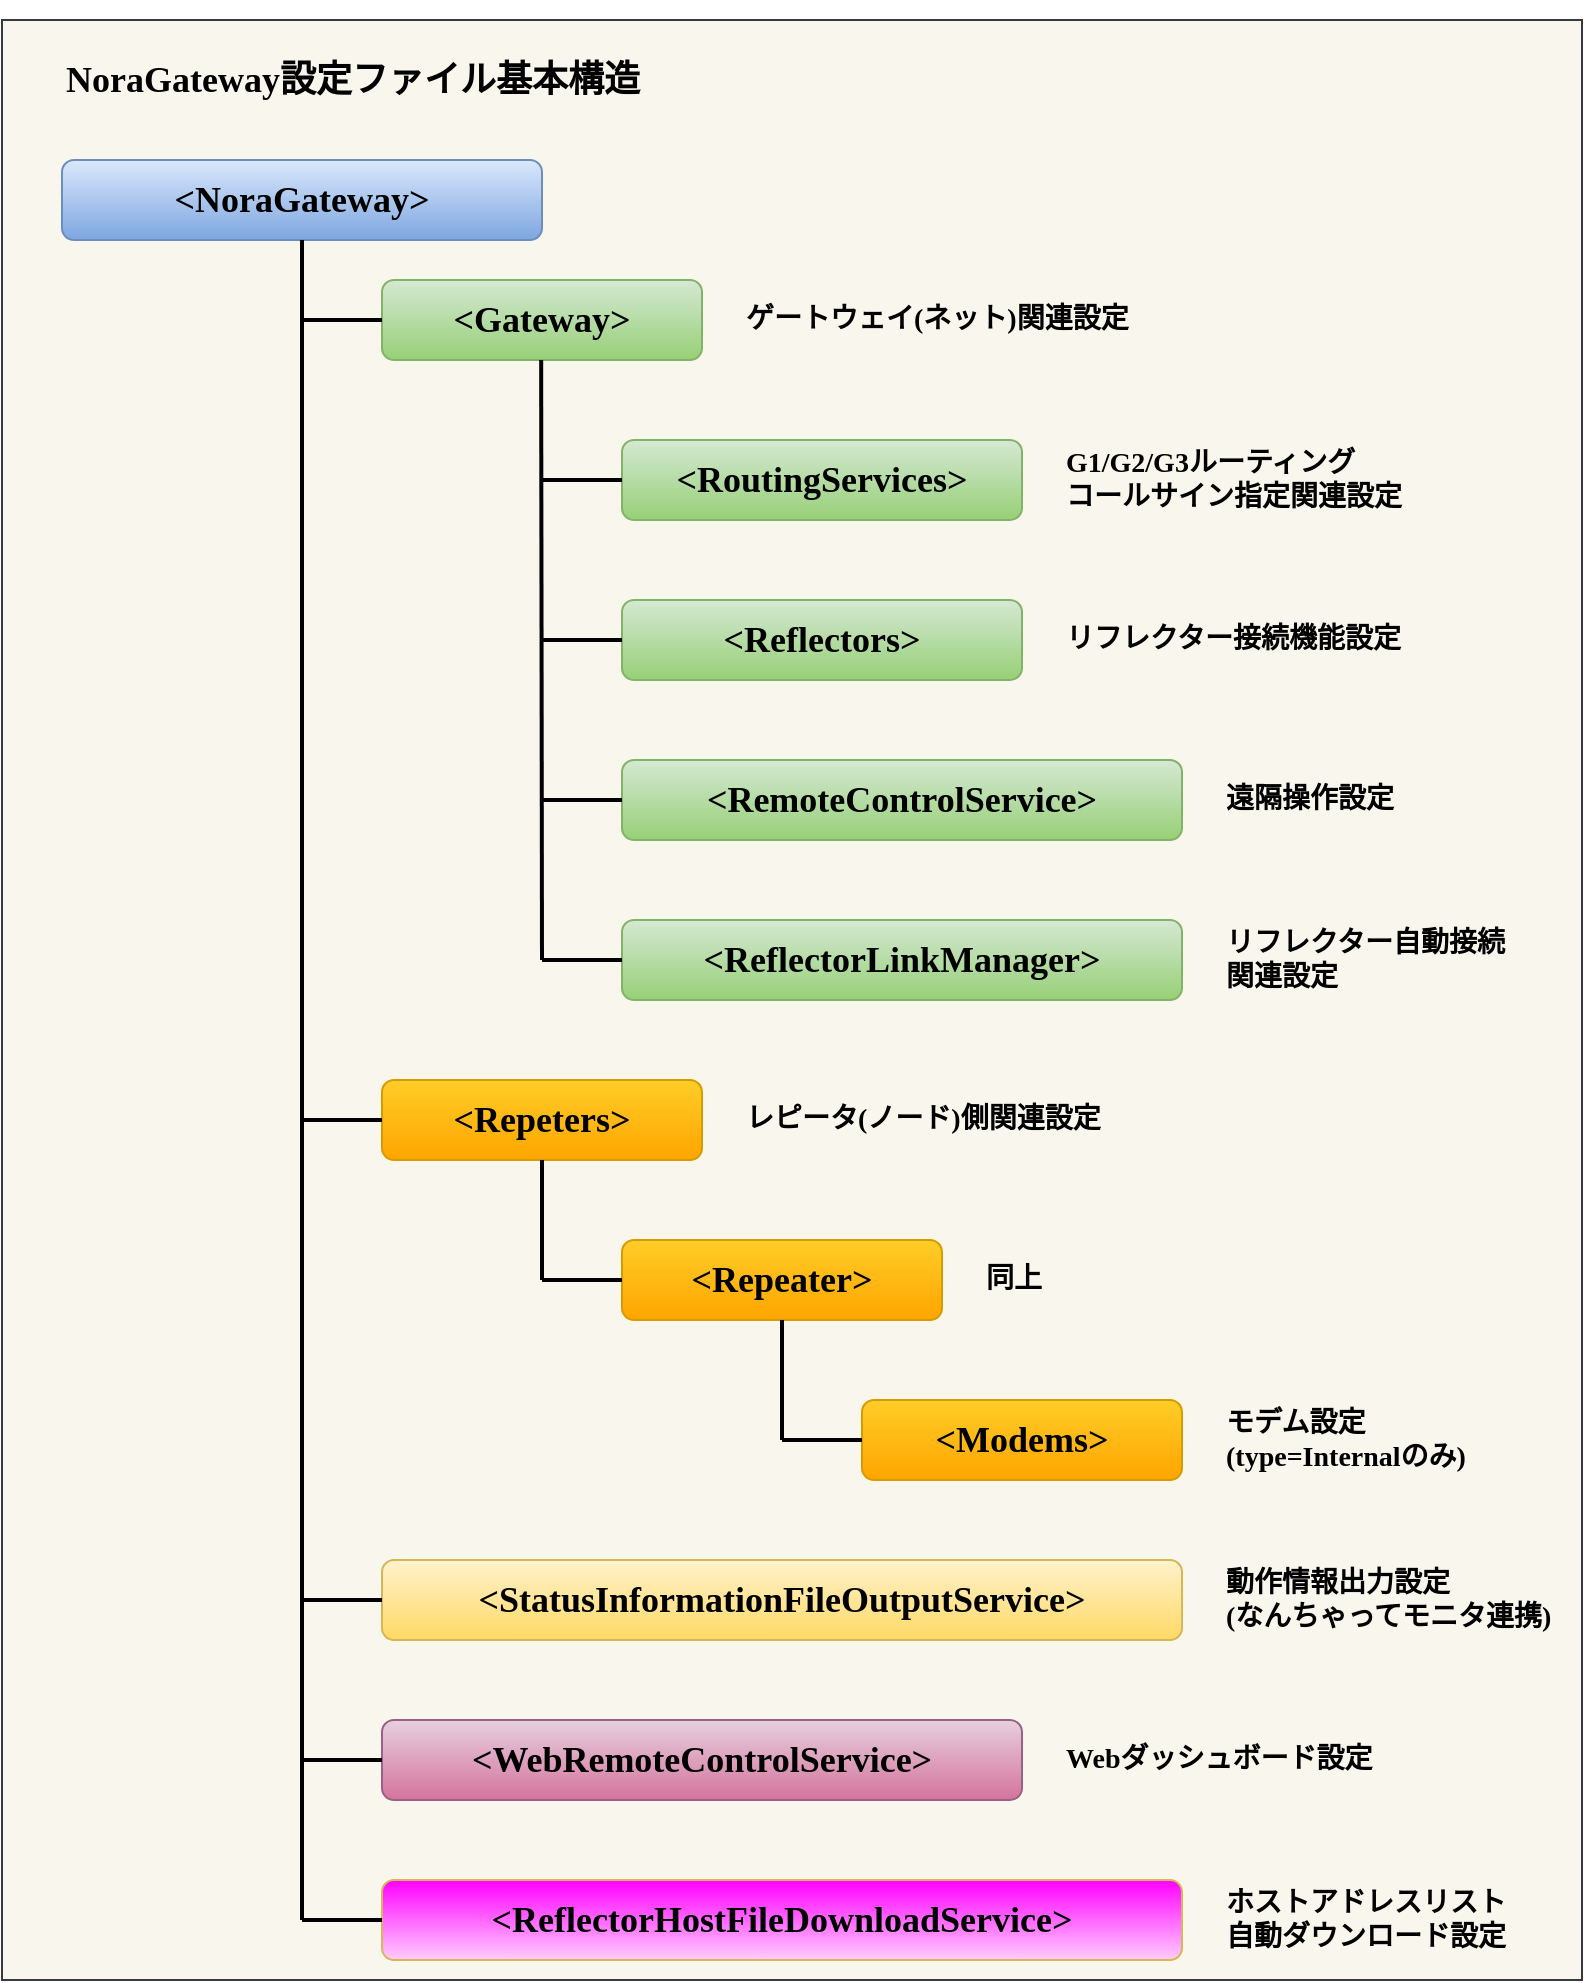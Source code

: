 <mxfile version="13.0.3" type="device"><diagram id="TCPhjLmrihTW3mp21eij" name="Page-1"><mxGraphModel dx="1551" dy="957" grid="1" gridSize="10" guides="1" tooltips="1" connect="1" arrows="1" fold="1" page="1" pageScale="1" pageWidth="827" pageHeight="1169" math="0" shadow="0"><root><mxCell id="0"/><mxCell id="1" parent="0"/><mxCell id="Yj4Vf9ja6bGo6KWghQ8i-46" value="" style="rounded=0;whiteSpace=wrap;html=1;fillColor=#f9f7ed;fontFamily=Meiryo;fontSize=14;align=left;strokeColor=#36393d;" vertex="1" parent="1"><mxGeometry x="10" y="10" width="790" height="980" as="geometry"/></mxCell><mxCell id="Yj4Vf9ja6bGo6KWghQ8i-3" value="NoraGateway設定ファイル基本構造" style="text;html=1;strokeColor=none;fillColor=none;align=left;verticalAlign=middle;whiteSpace=wrap;rounded=0;fontStyle=1;fontFamily=Meiryo;fontSize=18;" vertex="1" parent="1"><mxGeometry x="40" width="360" height="80" as="geometry"/></mxCell><mxCell id="Yj4Vf9ja6bGo6KWghQ8i-4" value="&amp;lt;NoraGateway&amp;gt;" style="rounded=1;whiteSpace=wrap;html=1;fontFamily=Meiryo;fontSize=18;align=center;gradientColor=#7ea6e0;fillColor=#dae8fc;strokeColor=#6c8ebf;fontStyle=1" vertex="1" parent="1"><mxGeometry x="40" y="80" width="240" height="40" as="geometry"/></mxCell><mxCell id="Yj4Vf9ja6bGo6KWghQ8i-7" value="&amp;lt;Gateway&amp;gt;" style="rounded=1;whiteSpace=wrap;html=1;fontFamily=Meiryo;fontSize=18;align=center;gradientColor=#97d077;fillColor=#d5e8d4;strokeColor=#82b366;fontStyle=1" vertex="1" parent="1"><mxGeometry x="200" y="140" width="160" height="40" as="geometry"/></mxCell><mxCell id="Yj4Vf9ja6bGo6KWghQ8i-8" value="" style="endArrow=none;html=1;fontFamily=Meiryo;fontSize=18;entryX=0.5;entryY=1;entryDx=0;entryDy=0;strokeWidth=2;" edge="1" parent="1" target="Yj4Vf9ja6bGo6KWghQ8i-4"><mxGeometry width="50" height="50" relative="1" as="geometry"><mxPoint x="160" y="960" as="sourcePoint"/><mxPoint x="100" y="160" as="targetPoint"/></mxGeometry></mxCell><mxCell id="Yj4Vf9ja6bGo6KWghQ8i-9" value="&amp;lt;RoutingServices&amp;gt;" style="rounded=1;whiteSpace=wrap;html=1;fontFamily=Meiryo;fontSize=18;align=center;gradientColor=#97d077;fillColor=#d5e8d4;strokeColor=#82b366;fontStyle=1" vertex="1" parent="1"><mxGeometry x="320" y="220" width="200" height="40" as="geometry"/></mxCell><mxCell id="Yj4Vf9ja6bGo6KWghQ8i-10" value="" style="endArrow=none;html=1;strokeWidth=2;fontFamily=Meiryo;fontSize=18;entryX=0;entryY=0.5;entryDx=0;entryDy=0;" edge="1" parent="1" target="Yj4Vf9ja6bGo6KWghQ8i-7"><mxGeometry width="50" height="50" relative="1" as="geometry"><mxPoint x="160" y="160" as="sourcePoint"/><mxPoint x="130" y="180" as="targetPoint"/></mxGeometry></mxCell><mxCell id="Yj4Vf9ja6bGo6KWghQ8i-11" value="" style="endArrow=none;html=1;fontFamily=Meiryo;fontSize=18;entryX=0.5;entryY=1;entryDx=0;entryDy=0;strokeWidth=2;" edge="1" parent="1"><mxGeometry width="50" height="50" relative="1" as="geometry"><mxPoint x="280" y="480" as="sourcePoint"/><mxPoint x="279.58" y="180" as="targetPoint"/></mxGeometry></mxCell><mxCell id="Yj4Vf9ja6bGo6KWghQ8i-12" value="&amp;lt;Reflectors&amp;gt;" style="rounded=1;whiteSpace=wrap;html=1;fontFamily=Meiryo;fontSize=18;align=center;gradientColor=#97d077;fillColor=#d5e8d4;strokeColor=#82b366;fontStyle=1" vertex="1" parent="1"><mxGeometry x="320" y="300" width="200" height="40" as="geometry"/></mxCell><mxCell id="Yj4Vf9ja6bGo6KWghQ8i-13" value="&amp;lt;RemoteControlService&amp;gt;" style="rounded=1;whiteSpace=wrap;html=1;fontFamily=Meiryo;fontSize=18;align=center;gradientColor=#97d077;fillColor=#d5e8d4;strokeColor=#82b366;fontStyle=1" vertex="1" parent="1"><mxGeometry x="320" y="380" width="280" height="40" as="geometry"/></mxCell><mxCell id="Yj4Vf9ja6bGo6KWghQ8i-14" value="&amp;lt;ReflectorLinkManager&amp;gt;" style="rounded=1;whiteSpace=wrap;html=1;fontFamily=Meiryo;fontSize=18;align=center;gradientColor=#97d077;fillColor=#d5e8d4;strokeColor=#82b366;fontStyle=1" vertex="1" parent="1"><mxGeometry x="320" y="460" width="280" height="40" as="geometry"/></mxCell><mxCell id="Yj4Vf9ja6bGo6KWghQ8i-15" value="" style="endArrow=none;html=1;strokeWidth=2;fontFamily=Meiryo;fontSize=18;entryX=0;entryY=0.5;entryDx=0;entryDy=0;" edge="1" parent="1" target="Yj4Vf9ja6bGo6KWghQ8i-9"><mxGeometry width="50" height="50" relative="1" as="geometry"><mxPoint x="280" y="240" as="sourcePoint"/><mxPoint x="240" y="240" as="targetPoint"/></mxGeometry></mxCell><mxCell id="Yj4Vf9ja6bGo6KWghQ8i-16" value="" style="endArrow=none;html=1;strokeWidth=2;fontFamily=Meiryo;fontSize=18;entryX=0;entryY=0.5;entryDx=0;entryDy=0;" edge="1" parent="1" target="Yj4Vf9ja6bGo6KWghQ8i-12"><mxGeometry width="50" height="50" relative="1" as="geometry"><mxPoint x="280" y="320" as="sourcePoint"/><mxPoint x="240" y="320" as="targetPoint"/></mxGeometry></mxCell><mxCell id="Yj4Vf9ja6bGo6KWghQ8i-17" value="" style="endArrow=none;html=1;strokeWidth=2;fontFamily=Meiryo;fontSize=18;entryX=0;entryY=0.5;entryDx=0;entryDy=0;" edge="1" parent="1" target="Yj4Vf9ja6bGo6KWghQ8i-13"><mxGeometry width="50" height="50" relative="1" as="geometry"><mxPoint x="280" y="400" as="sourcePoint"/><mxPoint x="240" y="410" as="targetPoint"/></mxGeometry></mxCell><mxCell id="Yj4Vf9ja6bGo6KWghQ8i-18" value="" style="endArrow=none;html=1;strokeWidth=2;fontFamily=Meiryo;fontSize=18;entryX=0;entryY=0.5;entryDx=0;entryDy=0;" edge="1" parent="1" target="Yj4Vf9ja6bGo6KWghQ8i-14"><mxGeometry width="50" height="50" relative="1" as="geometry"><mxPoint x="280" y="480" as="sourcePoint"/><mxPoint x="260" y="480" as="targetPoint"/></mxGeometry></mxCell><mxCell id="Yj4Vf9ja6bGo6KWghQ8i-19" value="&amp;lt;Repeters&amp;gt;" style="rounded=1;whiteSpace=wrap;html=1;fontFamily=Meiryo;fontSize=18;align=center;gradientColor=#ffa500;fillColor=#ffcd28;strokeColor=#d79b00;fontStyle=1" vertex="1" parent="1"><mxGeometry x="200" y="540" width="160" height="40" as="geometry"/></mxCell><mxCell id="Yj4Vf9ja6bGo6KWghQ8i-20" value="" style="endArrow=none;html=1;strokeWidth=2;fontFamily=Meiryo;fontSize=18;entryX=0;entryY=0.5;entryDx=0;entryDy=0;" edge="1" parent="1" target="Yj4Vf9ja6bGo6KWghQ8i-19"><mxGeometry width="50" height="50" relative="1" as="geometry"><mxPoint x="160" y="560" as="sourcePoint"/><mxPoint x="120" y="560" as="targetPoint"/></mxGeometry></mxCell><mxCell id="Yj4Vf9ja6bGo6KWghQ8i-21" value="&amp;lt;Repeater&amp;gt;" style="rounded=1;whiteSpace=wrap;html=1;fontFamily=Meiryo;fontSize=18;align=center;gradientColor=#ffa500;fillColor=#ffcd28;strokeColor=#d79b00;fontStyle=1" vertex="1" parent="1"><mxGeometry x="320" y="620" width="160" height="40" as="geometry"/></mxCell><mxCell id="Yj4Vf9ja6bGo6KWghQ8i-22" value="&amp;lt;Modems&amp;gt;" style="rounded=1;whiteSpace=wrap;html=1;fontFamily=Meiryo;fontSize=18;align=center;gradientColor=#ffa500;fillColor=#ffcd28;strokeColor=#d79b00;fontStyle=1" vertex="1" parent="1"><mxGeometry x="440" y="700" width="160" height="40" as="geometry"/></mxCell><mxCell id="Yj4Vf9ja6bGo6KWghQ8i-23" value="&amp;lt;StatusInformationFileOutputService&amp;gt;" style="rounded=1;whiteSpace=wrap;html=1;fontFamily=Meiryo;fontSize=18;align=center;gradientColor=#ffd966;fillColor=#fff2cc;strokeColor=#d6b656;fontStyle=1" vertex="1" parent="1"><mxGeometry x="200" y="780" width="400" height="40" as="geometry"/></mxCell><mxCell id="Yj4Vf9ja6bGo6KWghQ8i-24" value="&amp;lt;WebRemoteControlService&amp;gt;" style="rounded=1;whiteSpace=wrap;html=1;fontFamily=Meiryo;fontSize=18;align=center;gradientColor=#d5739d;fillColor=#e6d0de;strokeColor=#996185;fontStyle=1" vertex="1" parent="1"><mxGeometry x="200" y="860" width="320" height="40" as="geometry"/></mxCell><mxCell id="Yj4Vf9ja6bGo6KWghQ8i-25" value="&amp;lt;ReflectorHostFileDownloadService&amp;gt;" style="rounded=1;whiteSpace=wrap;html=1;fontFamily=Meiryo;fontSize=18;align=center;gradientColor=#FFCCFF;fillColor=#FF00FF;strokeColor=#d6b656;fontStyle=1" vertex="1" parent="1"><mxGeometry x="200" y="940" width="400" height="40" as="geometry"/></mxCell><mxCell id="Yj4Vf9ja6bGo6KWghQ8i-27" value="" style="endArrow=none;html=1;strokeWidth=2;fontFamily=Meiryo;fontSize=18;entryX=0;entryY=0.5;entryDx=0;entryDy=0;" edge="1" parent="1" target="Yj4Vf9ja6bGo6KWghQ8i-23"><mxGeometry width="50" height="50" relative="1" as="geometry"><mxPoint x="160" y="800" as="sourcePoint"/><mxPoint x="80" y="840" as="targetPoint"/></mxGeometry></mxCell><mxCell id="Yj4Vf9ja6bGo6KWghQ8i-28" value="" style="endArrow=none;html=1;strokeWidth=2;fontFamily=Meiryo;fontSize=18;entryX=0;entryY=0.5;entryDx=0;entryDy=0;" edge="1" parent="1" target="Yj4Vf9ja6bGo6KWghQ8i-24"><mxGeometry width="50" height="50" relative="1" as="geometry"><mxPoint x="160" y="880" as="sourcePoint"/><mxPoint x="120" y="880" as="targetPoint"/></mxGeometry></mxCell><mxCell id="Yj4Vf9ja6bGo6KWghQ8i-29" value="" style="endArrow=none;html=1;strokeWidth=2;fontFamily=Meiryo;fontSize=18;entryX=0;entryY=0.5;entryDx=0;entryDy=0;" edge="1" parent="1" target="Yj4Vf9ja6bGo6KWghQ8i-25"><mxGeometry width="50" height="50" relative="1" as="geometry"><mxPoint x="160" y="960" as="sourcePoint"/><mxPoint x="120" y="960" as="targetPoint"/></mxGeometry></mxCell><mxCell id="Yj4Vf9ja6bGo6KWghQ8i-30" value="" style="endArrow=none;html=1;strokeWidth=2;fontFamily=Meiryo;fontSize=18;entryX=0.5;entryY=1;entryDx=0;entryDy=0;" edge="1" parent="1" target="Yj4Vf9ja6bGo6KWghQ8i-19"><mxGeometry width="50" height="50" relative="1" as="geometry"><mxPoint x="280" y="640" as="sourcePoint"/><mxPoint x="240" y="640" as="targetPoint"/></mxGeometry></mxCell><mxCell id="Yj4Vf9ja6bGo6KWghQ8i-31" value="" style="endArrow=none;html=1;strokeWidth=2;fontFamily=Meiryo;fontSize=18;entryX=0;entryY=0.5;entryDx=0;entryDy=0;" edge="1" parent="1" target="Yj4Vf9ja6bGo6KWghQ8i-21"><mxGeometry width="50" height="50" relative="1" as="geometry"><mxPoint x="280" y="640" as="sourcePoint"/><mxPoint x="280" y="680" as="targetPoint"/></mxGeometry></mxCell><mxCell id="Yj4Vf9ja6bGo6KWghQ8i-32" value="" style="endArrow=none;html=1;strokeWidth=2;fontFamily=Meiryo;fontSize=18;entryX=0;entryY=0.5;entryDx=0;entryDy=0;" edge="1" parent="1" target="Yj4Vf9ja6bGo6KWghQ8i-22"><mxGeometry width="50" height="50" relative="1" as="geometry"><mxPoint x="400" y="720" as="sourcePoint"/><mxPoint x="280" y="720" as="targetPoint"/></mxGeometry></mxCell><mxCell id="Yj4Vf9ja6bGo6KWghQ8i-33" value="" style="endArrow=none;html=1;strokeWidth=2;fontFamily=Meiryo;fontSize=18;exitX=0.5;exitY=1;exitDx=0;exitDy=0;" edge="1" parent="1" source="Yj4Vf9ja6bGo6KWghQ8i-21"><mxGeometry width="50" height="50" relative="1" as="geometry"><mxPoint x="350" y="770" as="sourcePoint"/><mxPoint x="400" y="720" as="targetPoint"/></mxGeometry></mxCell><mxCell id="Yj4Vf9ja6bGo6KWghQ8i-34" value="ゲートウェイ(ネット)関連設定" style="text;html=1;strokeColor=none;fillColor=none;align=left;verticalAlign=middle;whiteSpace=wrap;rounded=0;fontFamily=Meiryo;fontSize=14;fontStyle=1" vertex="1" parent="1"><mxGeometry x="380" y="140" width="420" height="40" as="geometry"/></mxCell><mxCell id="Yj4Vf9ja6bGo6KWghQ8i-35" value="G1/G2/G3ルーティング&lt;br&gt;コールサイン指定関連設定" style="text;html=1;strokeColor=none;fillColor=none;align=left;verticalAlign=middle;whiteSpace=wrap;rounded=0;fontFamily=Meiryo;fontSize=14;fontStyle=1" vertex="1" parent="1"><mxGeometry x="540" y="220" width="260" height="40" as="geometry"/></mxCell><mxCell id="Yj4Vf9ja6bGo6KWghQ8i-36" value="リフレクター接続機能設定" style="text;html=1;strokeColor=none;fillColor=none;align=left;verticalAlign=middle;whiteSpace=wrap;rounded=0;fontFamily=Meiryo;fontSize=14;fontStyle=1" vertex="1" parent="1"><mxGeometry x="540" y="300" width="260" height="40" as="geometry"/></mxCell><mxCell id="Yj4Vf9ja6bGo6KWghQ8i-37" value="遠隔操作設定" style="text;html=1;strokeColor=none;fillColor=none;align=left;verticalAlign=middle;whiteSpace=wrap;rounded=0;fontFamily=Meiryo;fontSize=14;fontStyle=1" vertex="1" parent="1"><mxGeometry x="620" y="380" width="180" height="40" as="geometry"/></mxCell><mxCell id="Yj4Vf9ja6bGo6KWghQ8i-38" value="リフレクター自動接続&lt;br&gt;関連設定" style="text;html=1;strokeColor=none;fillColor=none;align=left;verticalAlign=middle;whiteSpace=wrap;rounded=0;fontFamily=Meiryo;fontSize=14;fontStyle=1" vertex="1" parent="1"><mxGeometry x="620" y="460" width="180" height="40" as="geometry"/></mxCell><mxCell id="Yj4Vf9ja6bGo6KWghQ8i-39" value="レピータ(ノード)側関連設定" style="text;html=1;strokeColor=none;fillColor=none;align=left;verticalAlign=middle;whiteSpace=wrap;rounded=0;fontFamily=Meiryo;fontSize=14;fontStyle=1" vertex="1" parent="1"><mxGeometry x="380" y="540" width="380" height="40" as="geometry"/></mxCell><mxCell id="Yj4Vf9ja6bGo6KWghQ8i-40" value="同上" style="text;html=1;strokeColor=none;fillColor=none;align=left;verticalAlign=middle;whiteSpace=wrap;rounded=0;fontFamily=Meiryo;fontSize=14;fontStyle=1" vertex="1" parent="1"><mxGeometry x="500" y="620" width="300" height="40" as="geometry"/></mxCell><mxCell id="Yj4Vf9ja6bGo6KWghQ8i-41" value="モデム設定&lt;br&gt;(type=Internalのみ)" style="text;html=1;strokeColor=none;fillColor=none;align=left;verticalAlign=middle;whiteSpace=wrap;rounded=0;fontFamily=Meiryo;fontSize=14;fontStyle=1" vertex="1" parent="1"><mxGeometry x="620" y="700" width="180" height="40" as="geometry"/></mxCell><mxCell id="Yj4Vf9ja6bGo6KWghQ8i-42" value="動作情報出力設定&lt;br&gt;(なんちゃってモニタ連携)" style="text;html=1;strokeColor=none;fillColor=none;align=left;verticalAlign=middle;whiteSpace=wrap;rounded=0;fontFamily=Meiryo;fontSize=14;fontStyle=1" vertex="1" parent="1"><mxGeometry x="620" y="780" width="180" height="40" as="geometry"/></mxCell><mxCell id="Yj4Vf9ja6bGo6KWghQ8i-44" value="Webダッシュボード設定" style="text;html=1;strokeColor=none;fillColor=none;align=left;verticalAlign=middle;whiteSpace=wrap;rounded=0;fontFamily=Meiryo;fontSize=14;fontStyle=1" vertex="1" parent="1"><mxGeometry x="540" y="860" width="260" height="40" as="geometry"/></mxCell><mxCell id="Yj4Vf9ja6bGo6KWghQ8i-45" value="ホストアドレスリスト&lt;br&gt;自動ダウンロード設定" style="text;html=1;strokeColor=none;fillColor=none;align=left;verticalAlign=middle;whiteSpace=wrap;rounded=0;fontFamily=Meiryo;fontSize=14;fontStyle=1" vertex="1" parent="1"><mxGeometry x="620" y="940" width="180" height="40" as="geometry"/></mxCell></root></mxGraphModel></diagram></mxfile>
